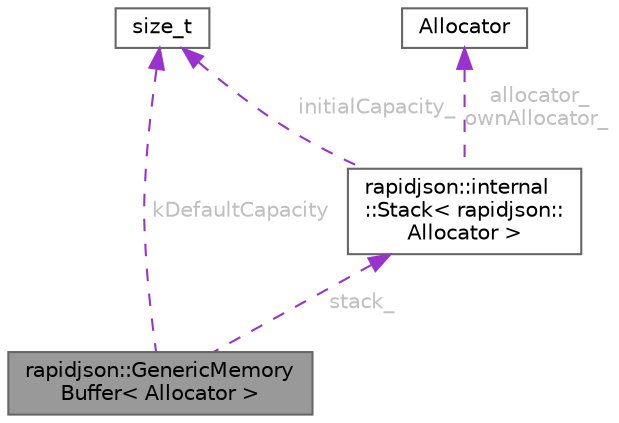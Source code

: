 digraph "rapidjson::GenericMemoryBuffer&lt; Allocator &gt;"
{
 // LATEX_PDF_SIZE
  bgcolor="transparent";
  edge [fontname=Helvetica,fontsize=10,labelfontname=Helvetica,labelfontsize=10];
  node [fontname=Helvetica,fontsize=10,shape=box,height=0.2,width=0.4];
  Node1 [id="Node000001",label="rapidjson::GenericMemory\lBuffer\< Allocator \>",height=0.2,width=0.4,color="gray40", fillcolor="grey60", style="filled", fontcolor="black",tooltip="Represents an in-memory output byte stream."];
  Node2 -> Node1 [id="edge1_Node000001_Node000002",dir="back",color="darkorchid3",style="dashed",tooltip=" ",label=" kDefaultCapacity",fontcolor="grey" ];
  Node2 [id="Node000002",label="size_t",height=0.2,width=0.4,color="gray40", fillcolor="white", style="filled",tooltip=" "];
  Node3 -> Node1 [id="edge2_Node000001_Node000003",dir="back",color="darkorchid3",style="dashed",tooltip=" ",label=" stack_",fontcolor="grey" ];
  Node3 [id="Node000003",label="rapidjson::internal\l::Stack\< rapidjson::\lAllocator \>",height=0.2,width=0.4,color="gray40", fillcolor="white", style="filled",URL="$classrapidjson_1_1internal_1_1_stack.html",tooltip=" "];
  Node4 -> Node3 [id="edge3_Node000003_Node000004",dir="back",color="darkorchid3",style="dashed",tooltip=" ",label=" allocator_\nownAllocator_",fontcolor="grey" ];
  Node4 [id="Node000004",label="Allocator",height=0.2,width=0.4,color="gray40", fillcolor="white", style="filled",URL="$classrapidjson_1_1_allocator.html",tooltip="Concept for allocating, resizing and freeing memory block."];
  Node2 -> Node3 [id="edge4_Node000003_Node000002",dir="back",color="darkorchid3",style="dashed",tooltip=" ",label=" initialCapacity_",fontcolor="grey" ];
}

